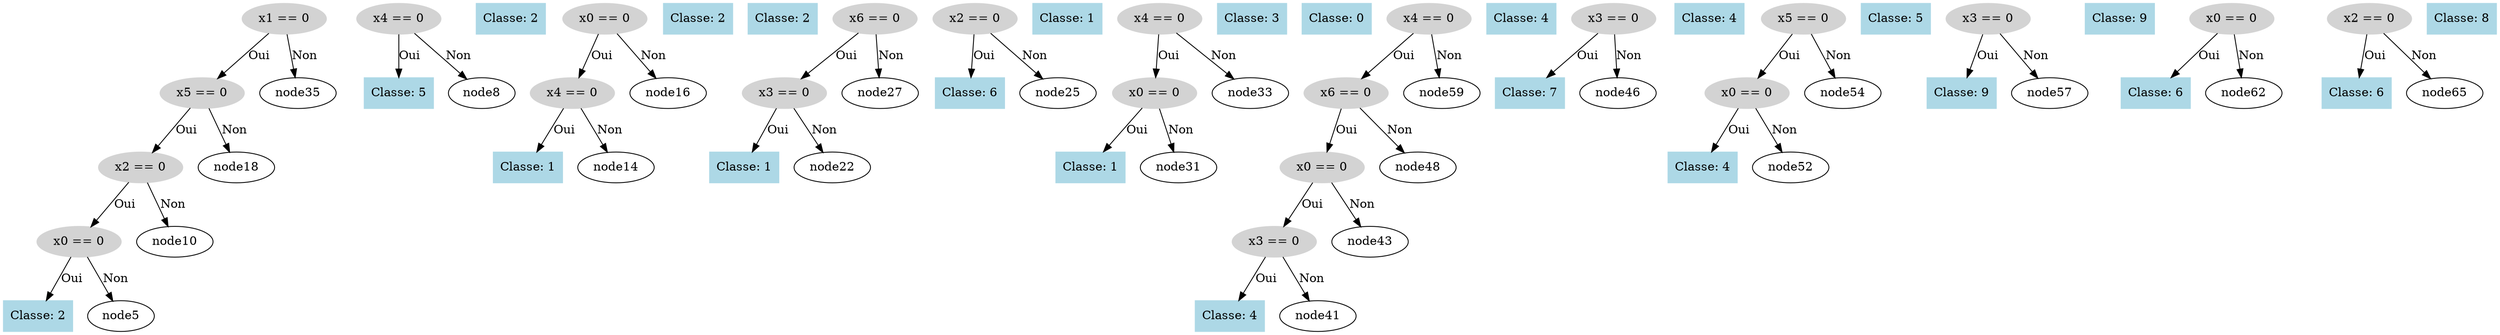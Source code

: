 digraph DecisionTree {
  node0 [label="x1 == 0", shape=ellipse, style=filled, color=lightgray];
  node0 -> node1 [label="Oui"];
  node1 [label="x5 == 0", shape=ellipse, style=filled, color=lightgray];
  node1 -> node2 [label="Oui"];
  node2 [label="x2 == 0", shape=ellipse, style=filled, color=lightgray];
  node2 -> node3 [label="Oui"];
  node3 [label="x0 == 0", shape=ellipse, style=filled, color=lightgray];
  node3 -> node4 [label="Oui"];
  node4 [label="Classe: 2", shape=box, style=filled, color=lightblue];
  node3 -> node5 [label="Non"];
  node6 [label="x4 == 0", shape=ellipse, style=filled, color=lightgray];
  node6 -> node7 [label="Oui"];
  node7 [label="Classe: 5", shape=box, style=filled, color=lightblue];
  node6 -> node8 [label="Non"];
  node9 [label="Classe: 2", shape=box, style=filled, color=lightblue];
  node2 -> node10 [label="Non"];
  node11 [label="x0 == 0", shape=ellipse, style=filled, color=lightgray];
  node11 -> node12 [label="Oui"];
  node12 [label="x4 == 0", shape=ellipse, style=filled, color=lightgray];
  node12 -> node13 [label="Oui"];
  node13 [label="Classe: 1", shape=box, style=filled, color=lightblue];
  node12 -> node14 [label="Non"];
  node15 [label="Classe: 2", shape=box, style=filled, color=lightblue];
  node11 -> node16 [label="Non"];
  node17 [label="Classe: 2", shape=box, style=filled, color=lightblue];
  node1 -> node18 [label="Non"];
  node19 [label="x6 == 0", shape=ellipse, style=filled, color=lightgray];
  node19 -> node20 [label="Oui"];
  node20 [label="x3 == 0", shape=ellipse, style=filled, color=lightgray];
  node20 -> node21 [label="Oui"];
  node21 [label="Classe: 1", shape=box, style=filled, color=lightblue];
  node20 -> node22 [label="Non"];
  node23 [label="x2 == 0", shape=ellipse, style=filled, color=lightgray];
  node23 -> node24 [label="Oui"];
  node24 [label="Classe: 6", shape=box, style=filled, color=lightblue];
  node23 -> node25 [label="Non"];
  node26 [label="Classe: 1", shape=box, style=filled, color=lightblue];
  node19 -> node27 [label="Non"];
  node28 [label="x4 == 0", shape=ellipse, style=filled, color=lightgray];
  node28 -> node29 [label="Oui"];
  node29 [label="x0 == 0", shape=ellipse, style=filled, color=lightgray];
  node29 -> node30 [label="Oui"];
  node30 [label="Classe: 1", shape=box, style=filled, color=lightblue];
  node29 -> node31 [label="Non"];
  node32 [label="Classe: 3", shape=box, style=filled, color=lightblue];
  node28 -> node33 [label="Non"];
  node34 [label="Classe: 0", shape=box, style=filled, color=lightblue];
  node0 -> node35 [label="Non"];
  node36 [label="x4 == 0", shape=ellipse, style=filled, color=lightgray];
  node36 -> node37 [label="Oui"];
  node37 [label="x6 == 0", shape=ellipse, style=filled, color=lightgray];
  node37 -> node38 [label="Oui"];
  node38 [label="x0 == 0", shape=ellipse, style=filled, color=lightgray];
  node38 -> node39 [label="Oui"];
  node39 [label="x3 == 0", shape=ellipse, style=filled, color=lightgray];
  node39 -> node40 [label="Oui"];
  node40 [label="Classe: 4", shape=box, style=filled, color=lightblue];
  node39 -> node41 [label="Non"];
  node42 [label="Classe: 4", shape=box, style=filled, color=lightblue];
  node38 -> node43 [label="Non"];
  node44 [label="x3 == 0", shape=ellipse, style=filled, color=lightgray];
  node44 -> node45 [label="Oui"];
  node45 [label="Classe: 7", shape=box, style=filled, color=lightblue];
  node44 -> node46 [label="Non"];
  node47 [label="Classe: 4", shape=box, style=filled, color=lightblue];
  node37 -> node48 [label="Non"];
  node49 [label="x5 == 0", shape=ellipse, style=filled, color=lightgray];
  node49 -> node50 [label="Oui"];
  node50 [label="x0 == 0", shape=ellipse, style=filled, color=lightgray];
  node50 -> node51 [label="Oui"];
  node51 [label="Classe: 4", shape=box, style=filled, color=lightblue];
  node50 -> node52 [label="Non"];
  node53 [label="Classe: 5", shape=box, style=filled, color=lightblue];
  node49 -> node54 [label="Non"];
  node55 [label="x3 == 0", shape=ellipse, style=filled, color=lightgray];
  node55 -> node56 [label="Oui"];
  node56 [label="Classe: 9", shape=box, style=filled, color=lightblue];
  node55 -> node57 [label="Non"];
  node58 [label="Classe: 9", shape=box, style=filled, color=lightblue];
  node36 -> node59 [label="Non"];
  node60 [label="x0 == 0", shape=ellipse, style=filled, color=lightgray];
  node60 -> node61 [label="Oui"];
  node61 [label="Classe: 6", shape=box, style=filled, color=lightblue];
  node60 -> node62 [label="Non"];
  node63 [label="x2 == 0", shape=ellipse, style=filled, color=lightgray];
  node63 -> node64 [label="Oui"];
  node64 [label="Classe: 6", shape=box, style=filled, color=lightblue];
  node63 -> node65 [label="Non"];
  node66 [label="Classe: 8", shape=box, style=filled, color=lightblue];
}
